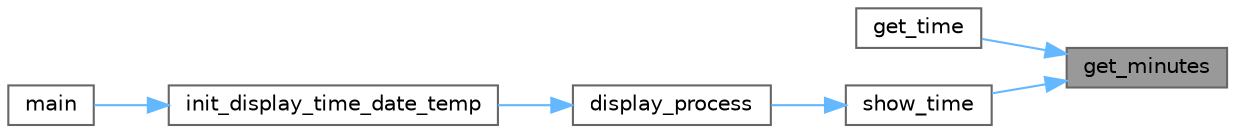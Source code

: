 digraph "get_minutes"
{
 // LATEX_PDF_SIZE
  bgcolor="transparent";
  edge [fontname=Helvetica,fontsize=10,labelfontname=Helvetica,labelfontsize=10];
  node [fontname=Helvetica,fontsize=10,shape=box,height=0.2,width=0.4];
  rankdir="RL";
  Node1 [id="Node000001",label="get_minutes",height=0.2,width=0.4,color="gray40", fillcolor="grey60", style="filled", fontcolor="black",tooltip="Get the minutes in BCD format."];
  Node1 -> Node2 [id="edge1_Node000001_Node000002",dir="back",color="steelblue1",style="solid",tooltip=" "];
  Node2 [id="Node000002",label="get_time",height=0.2,width=0.4,color="grey40", fillcolor="white", style="filled",URL="$ds1307_8c.html#a3d717c640092e205d8e191fddaa2f160",tooltip="Get the time in BCD format."];
  Node1 -> Node3 [id="edge2_Node000001_Node000003",dir="back",color="steelblue1",style="solid",tooltip=" "];
  Node3 [id="Node000003",label="show_time",height=0.2,width=0.4,color="grey40", fillcolor="white", style="filled",URL="$display__time__date__temp_8c.html#a60628b78e24af29bb233c390d51385ce",tooltip="Display the current time in (HH:MM) format."];
  Node3 -> Node4 [id="edge3_Node000003_Node000004",dir="back",color="steelblue1",style="solid",tooltip=" "];
  Node4 [id="Node000004",label="display_process",height=0.2,width=0.4,color="grey40", fillcolor="white", style="filled",URL="$display__time__date__temp_8c.html#a623676cea54e765bc09b0150f9f11ee3",tooltip="Task that cycles through and displays time, date, and temperature."];
  Node4 -> Node5 [id="edge4_Node000004_Node000005",dir="back",color="steelblue1",style="solid",tooltip=" "];
  Node5 [id="Node000005",label="init_display_time_date_temp",height=0.2,width=0.4,color="grey40", fillcolor="white", style="filled",URL="$display__time__date__temp_8c.html#a08d88c70d567692f6f4900a3842eda5a",tooltip="Initialize and start the task."];
  Node5 -> Node6 [id="edge5_Node000005_Node000006",dir="back",color="steelblue1",style="solid",tooltip=" "];
  Node6 [id="Node000006",label="main",height=0.2,width=0.4,color="grey40", fillcolor="white", style="filled",URL="$main_8c.html#acdef7a1fd863a6d3770c1268cb06add3",tooltip=" "];
}
